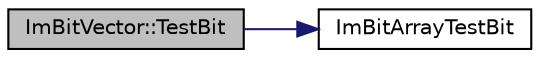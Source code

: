 digraph "ImBitVector::TestBit"
{
 // LATEX_PDF_SIZE
  edge [fontname="Helvetica",fontsize="10",labelfontname="Helvetica",labelfontsize="10"];
  node [fontname="Helvetica",fontsize="10",shape=record];
  rankdir="LR";
  Node1 [label="ImBitVector::TestBit",height=0.2,width=0.4,color="black", fillcolor="grey75", style="filled", fontcolor="black",tooltip=" "];
  Node1 -> Node2 [color="midnightblue",fontsize="10",style="solid",fontname="Helvetica"];
  Node2 [label="ImBitArrayTestBit",height=0.2,width=0.4,color="black", fillcolor="white", style="filled",URL="$imgui__internal_8h.html#a3c381b3dd37ebf2e9fbfc6456311ef8d",tooltip=" "];
}
